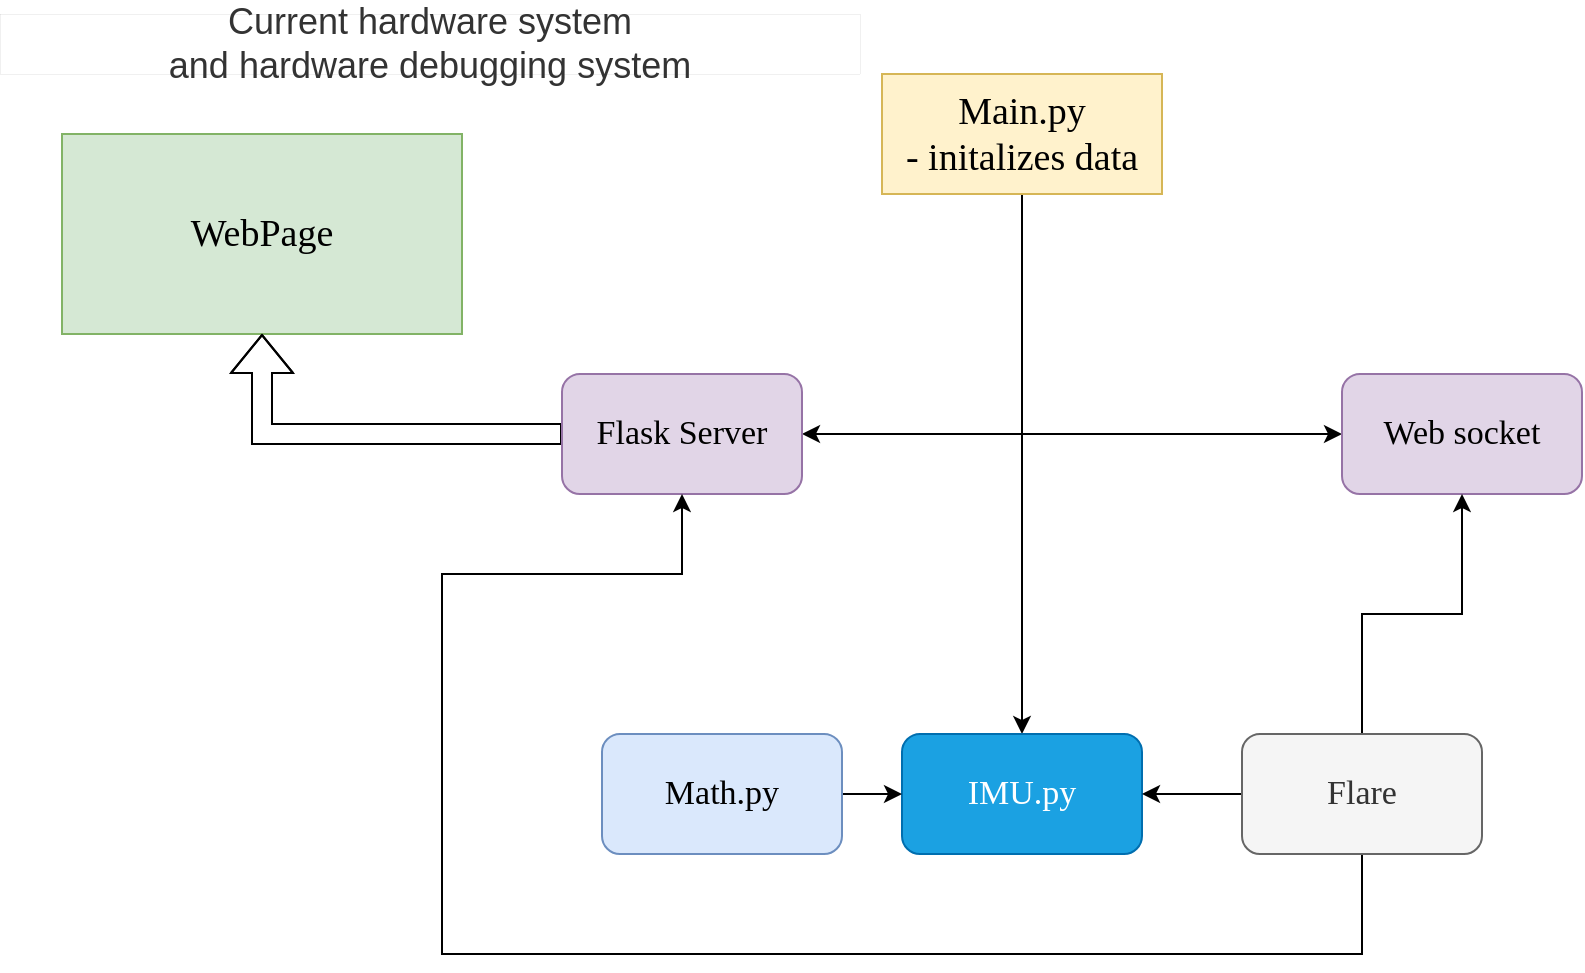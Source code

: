 <mxfile version="28.0.7">
  <diagram name="Page-1" id="4YZ19eFIGqYHpETlewSG">
    <mxGraphModel dx="1026" dy="568" grid="1" gridSize="10" guides="1" tooltips="1" connect="1" arrows="1" fold="1" page="1" pageScale="1" pageWidth="850" pageHeight="1100" math="0" shadow="0">
      <root>
        <mxCell id="0" />
        <mxCell id="1" parent="0" />
        <mxCell id="RUfh_pRC9RxJwpSQb9b9-2" value="WebPage" style="rounded=0;whiteSpace=wrap;html=1;fontSize=19;fontFamily=ubuntu;fontSource=https%3A%2F%2Ffonts.googleapis.com%2Fcss%3Ffamily%3Dubuntu;fillColor=#d5e8d4;strokeColor=#82b366;" vertex="1" parent="1">
          <mxGeometry x="50" y="90" width="200" height="100" as="geometry" />
        </mxCell>
        <mxCell id="RUfh_pRC9RxJwpSQb9b9-11" style="edgeStyle=orthogonalEdgeStyle;rounded=0;orthogonalLoop=1;jettySize=auto;html=1;entryX=1;entryY=0.5;entryDx=0;entryDy=0;" edge="1" parent="1" source="RUfh_pRC9RxJwpSQb9b9-3" target="RUfh_pRC9RxJwpSQb9b9-6">
          <mxGeometry relative="1" as="geometry">
            <Array as="points">
              <mxPoint x="530" y="240" />
            </Array>
          </mxGeometry>
        </mxCell>
        <mxCell id="RUfh_pRC9RxJwpSQb9b9-12" style="edgeStyle=orthogonalEdgeStyle;rounded=0;orthogonalLoop=1;jettySize=auto;html=1;entryX=0;entryY=0.5;entryDx=0;entryDy=0;" edge="1" parent="1" source="RUfh_pRC9RxJwpSQb9b9-3" target="RUfh_pRC9RxJwpSQb9b9-7">
          <mxGeometry relative="1" as="geometry">
            <Array as="points">
              <mxPoint x="530" y="240" />
            </Array>
          </mxGeometry>
        </mxCell>
        <mxCell id="RUfh_pRC9RxJwpSQb9b9-25" style="edgeStyle=orthogonalEdgeStyle;rounded=0;orthogonalLoop=1;jettySize=auto;html=1;" edge="1" parent="1" source="RUfh_pRC9RxJwpSQb9b9-3" target="RUfh_pRC9RxJwpSQb9b9-8">
          <mxGeometry relative="1" as="geometry" />
        </mxCell>
        <mxCell id="RUfh_pRC9RxJwpSQb9b9-3" value="&lt;div&gt;Main.py&lt;/div&gt;&lt;div&gt;- initalizes data&lt;/div&gt;" style="rounded=0;whiteSpace=wrap;html=1;fontSize=19;fontFamily=ubuntu;fontSource=https%3A%2F%2Ffonts.googleapis.com%2Fcss%3Ffamily%3Dubuntu;fillColor=#fff2cc;strokeColor=#d6b656;" vertex="1" parent="1">
          <mxGeometry x="460" y="60" width="140" height="60" as="geometry" />
        </mxCell>
        <mxCell id="RUfh_pRC9RxJwpSQb9b9-4" value="&lt;div&gt;Current hardware system&lt;/div&gt;&lt;div&gt;and hardware debugging system&lt;/div&gt;" style="text;html=1;align=center;verticalAlign=middle;whiteSpace=wrap;rounded=0;movable=1;resizable=1;rotatable=1;deletable=1;editable=1;locked=0;connectable=1;fillColor=none;fontColor=#333333;strokeColor=#666666;strokeWidth=0;fontSize=18;" vertex="1" parent="1">
          <mxGeometry x="19" y="30" width="430" height="30" as="geometry" />
        </mxCell>
        <mxCell id="RUfh_pRC9RxJwpSQb9b9-15" style="edgeStyle=orthogonalEdgeStyle;rounded=0;orthogonalLoop=1;jettySize=auto;html=1;shape=flexArrow;" edge="1" parent="1" source="RUfh_pRC9RxJwpSQb9b9-6" target="RUfh_pRC9RxJwpSQb9b9-2">
          <mxGeometry relative="1" as="geometry" />
        </mxCell>
        <mxCell id="RUfh_pRC9RxJwpSQb9b9-6" value="Flask Server" style="rounded=1;whiteSpace=wrap;html=1;fontSize=17;fontFamily=ubuntu;fontSource=https%3A%2F%2Ffonts.googleapis.com%2Fcss%3Ffamily%3Dubuntu;fillColor=#e1d5e7;strokeColor=#9673a6;" vertex="1" parent="1">
          <mxGeometry x="300" y="210" width="120" height="60" as="geometry" />
        </mxCell>
        <mxCell id="RUfh_pRC9RxJwpSQb9b9-7" value="Web socket" style="rounded=1;whiteSpace=wrap;html=1;fontSize=17;fontFamily=ubuntu;fontSource=https%3A%2F%2Ffonts.googleapis.com%2Fcss%3Ffamily%3Dubuntu;fillColor=#e1d5e7;strokeColor=#9673a6;" vertex="1" parent="1">
          <mxGeometry x="690" y="210" width="120" height="60" as="geometry" />
        </mxCell>
        <mxCell id="RUfh_pRC9RxJwpSQb9b9-8" value="&lt;div&gt;IMU.py&lt;/div&gt;" style="rounded=1;whiteSpace=wrap;html=1;fontSize=17;fontFamily=ubuntu;fontSource=https%3A%2F%2Ffonts.googleapis.com%2Fcss%3Ffamily%3Dubuntu;fillColor=#1ba1e2;fontColor=#ffffff;strokeColor=#006EAF;" vertex="1" parent="1">
          <mxGeometry x="470" y="390" width="120" height="60" as="geometry" />
        </mxCell>
        <mxCell id="RUfh_pRC9RxJwpSQb9b9-21" style="edgeStyle=orthogonalEdgeStyle;rounded=0;orthogonalLoop=1;jettySize=auto;html=1;" edge="1" parent="1" source="RUfh_pRC9RxJwpSQb9b9-9" target="RUfh_pRC9RxJwpSQb9b9-7">
          <mxGeometry relative="1" as="geometry" />
        </mxCell>
        <mxCell id="RUfh_pRC9RxJwpSQb9b9-22" style="edgeStyle=orthogonalEdgeStyle;rounded=0;orthogonalLoop=1;jettySize=auto;html=1;" edge="1" parent="1" source="RUfh_pRC9RxJwpSQb9b9-9" target="RUfh_pRC9RxJwpSQb9b9-8">
          <mxGeometry relative="1" as="geometry" />
        </mxCell>
        <mxCell id="RUfh_pRC9RxJwpSQb9b9-26" style="edgeStyle=orthogonalEdgeStyle;rounded=0;orthogonalLoop=1;jettySize=auto;html=1;" edge="1" parent="1" source="RUfh_pRC9RxJwpSQb9b9-9" target="RUfh_pRC9RxJwpSQb9b9-6">
          <mxGeometry relative="1" as="geometry">
            <mxPoint x="700" y="530" as="targetPoint" />
            <Array as="points">
              <mxPoint x="700" y="500" />
              <mxPoint x="240" y="500" />
              <mxPoint x="240" y="310" />
              <mxPoint x="360" y="310" />
            </Array>
          </mxGeometry>
        </mxCell>
        <mxCell id="RUfh_pRC9RxJwpSQb9b9-9" value="Flare" style="rounded=1;whiteSpace=wrap;html=1;fontSize=17;fontFamily=ubuntu;fontSource=https%3A%2F%2Ffonts.googleapis.com%2Fcss%3Ffamily%3Dubuntu;fillColor=#f5f5f5;strokeColor=#666666;fontColor=#333333;" vertex="1" parent="1">
          <mxGeometry x="640" y="390" width="120" height="60" as="geometry" />
        </mxCell>
        <mxCell id="RUfh_pRC9RxJwpSQb9b9-24" style="edgeStyle=orthogonalEdgeStyle;rounded=0;orthogonalLoop=1;jettySize=auto;html=1;" edge="1" parent="1" source="RUfh_pRC9RxJwpSQb9b9-16" target="RUfh_pRC9RxJwpSQb9b9-8">
          <mxGeometry relative="1" as="geometry" />
        </mxCell>
        <mxCell id="RUfh_pRC9RxJwpSQb9b9-16" value="&lt;div&gt;Math.py&lt;/div&gt;" style="rounded=1;whiteSpace=wrap;html=1;fontSize=17;fontFamily=ubuntu;fontSource=https%3A%2F%2Ffonts.googleapis.com%2Fcss%3Ffamily%3Dubuntu;fillColor=#dae8fc;strokeColor=#6c8ebf;" vertex="1" parent="1">
          <mxGeometry x="320" y="390" width="120" height="60" as="geometry" />
        </mxCell>
      </root>
    </mxGraphModel>
  </diagram>
</mxfile>
